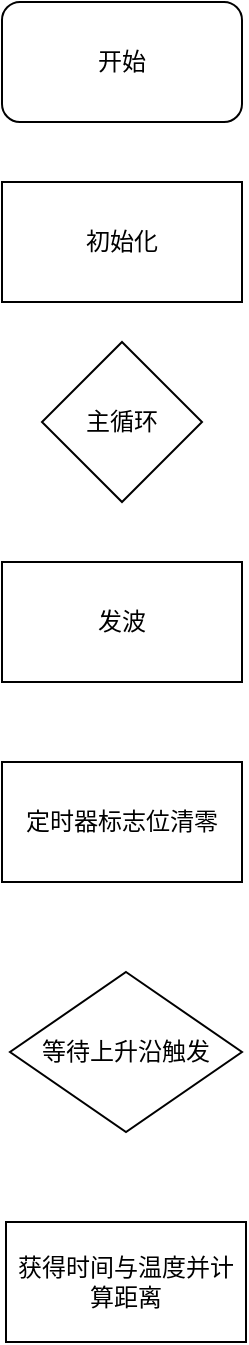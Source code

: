 <mxfile version="20.4.0" type="device"><diagram id="-PzUGMd8mdt8lxwEgVkQ" name="第 1 页"><mxGraphModel dx="927" dy="514" grid="1" gridSize="10" guides="1" tooltips="1" connect="1" arrows="1" fold="1" page="1" pageScale="1" pageWidth="827" pageHeight="1169" math="0" shadow="0"><root><mxCell id="0"/><mxCell id="1" parent="0"/><mxCell id="r67oBo5XIGqdPPwQ2K89-2" value="开始" style="rounded=1;whiteSpace=wrap;html=1;" vertex="1" parent="1"><mxGeometry x="320" y="60" width="120" height="60" as="geometry"/></mxCell><mxCell id="r67oBo5XIGqdPPwQ2K89-3" value="初始化" style="rounded=0;whiteSpace=wrap;html=1;" vertex="1" parent="1"><mxGeometry x="320" y="150" width="120" height="60" as="geometry"/></mxCell><mxCell id="r67oBo5XIGqdPPwQ2K89-4" value="发波" style="rounded=0;whiteSpace=wrap;html=1;" vertex="1" parent="1"><mxGeometry x="320" y="340" width="120" height="60" as="geometry"/></mxCell><mxCell id="r67oBo5XIGqdPPwQ2K89-5" value="定时器标志位清零" style="rounded=0;whiteSpace=wrap;html=1;" vertex="1" parent="1"><mxGeometry x="320" y="440" width="120" height="60" as="geometry"/></mxCell><mxCell id="r67oBo5XIGqdPPwQ2K89-7" value="主循环" style="rhombus;whiteSpace=wrap;html=1;" vertex="1" parent="1"><mxGeometry x="340" y="230" width="80" height="80" as="geometry"/></mxCell><mxCell id="r67oBo5XIGqdPPwQ2K89-8" value="等待上升沿触发" style="rhombus;whiteSpace=wrap;html=1;" vertex="1" parent="1"><mxGeometry x="324" y="545" width="116" height="80" as="geometry"/></mxCell><mxCell id="r67oBo5XIGqdPPwQ2K89-9" value="获得时间与温度并计算距离" style="rounded=0;whiteSpace=wrap;html=1;" vertex="1" parent="1"><mxGeometry x="322" y="670" width="120" height="60" as="geometry"/></mxCell></root></mxGraphModel></diagram></mxfile>